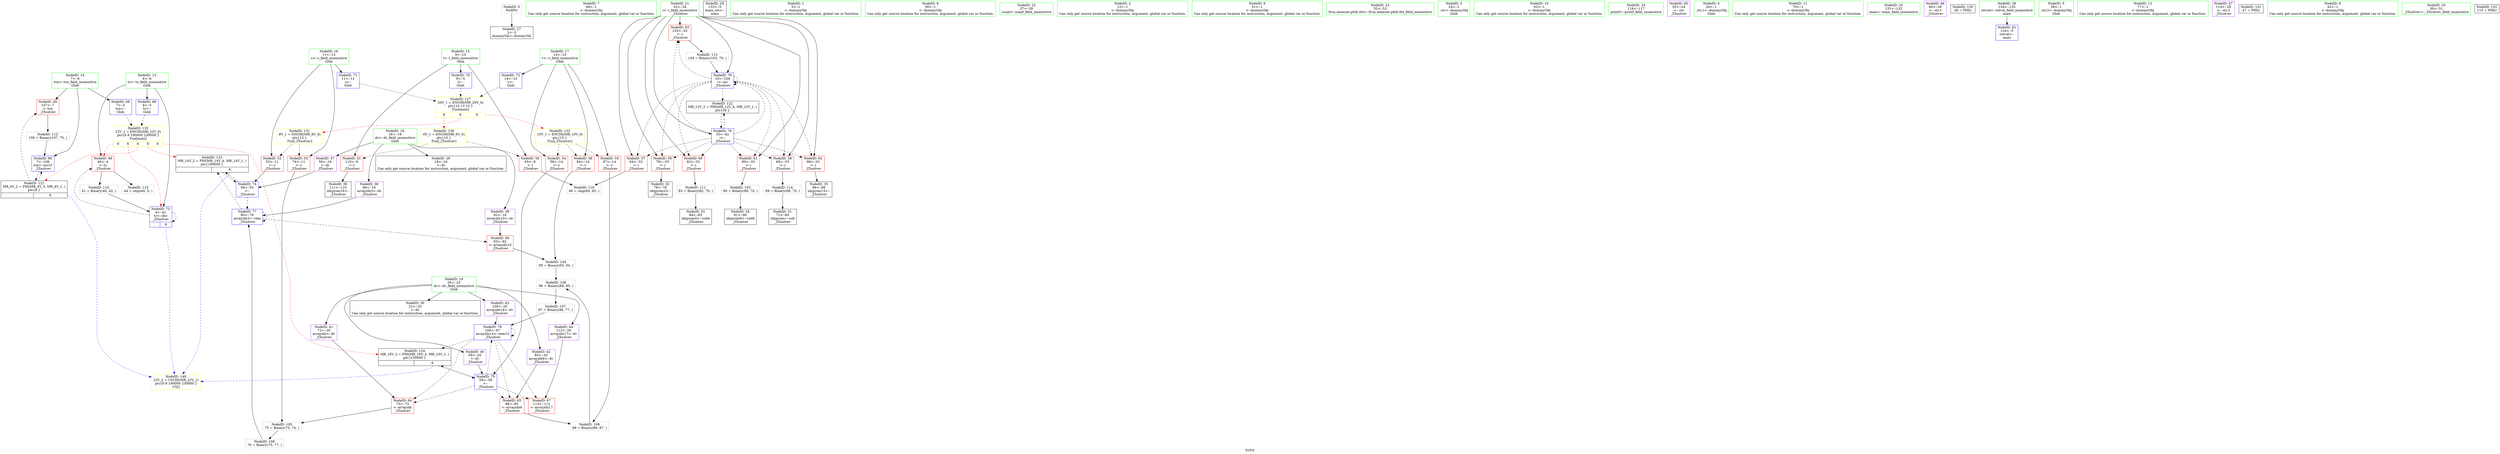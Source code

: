 digraph "SVFG" {
	label="SVFG";

	Node0x5630b1755fc0 [shape=record,color=grey,label="{NodeID: 0\nNullPtr}"];
	Node0x5630b1755fc0 -> Node0x5630b176a2e0[style=solid];
	Node0x5630b1769050 [shape=record,color=green,label="{NodeID: 7\n49\<--1\n\<--dummyObj\nCan only get source location for instruction, argument, global var or function.}"];
	Node0x5630b1769640 [shape=record,color=green,label="{NodeID: 14\n7\<--8\ntcn\<--tcn_field_insensitive\nGlob }"];
	Node0x5630b1769640 -> Node0x5630b176c570[style=solid];
	Node0x5630b1769640 -> Node0x5630b176d5e0[style=solid];
	Node0x5630b1769640 -> Node0x5630b176df90[style=solid];
	Node0x5630b176bb20 [shape=record,color=grey,label="{NodeID: 104\n95 = Binary(93, 94, )\n}"];
	Node0x5630b176bb20 -> Node0x5630b1770120[style=solid];
	Node0x5630b1769d40 [shape=record,color=green,label="{NodeID: 21\n33\<--34\ni\<--i_field_insensitive\n_Z5solvev\n}"];
	Node0x5630b1769d40 -> Node0x5630b176cbf0[style=solid];
	Node0x5630b1769d40 -> Node0x5630b176ccc0[style=solid];
	Node0x5630b1769d40 -> Node0x5630b176cd90[style=solid];
	Node0x5630b1769d40 -> Node0x5630b176ce60[style=solid];
	Node0x5630b1769d40 -> Node0x5630b176cf30[style=solid];
	Node0x5630b1769d40 -> Node0x5630b176d000[style=solid];
	Node0x5630b1769d40 -> Node0x5630b176d0d0[style=solid];
	Node0x5630b1769d40 -> Node0x5630b176dc50[style=solid];
	Node0x5630b1769d40 -> Node0x5630b176dec0[style=solid];
	Node0x5630b17705a0 [shape=record,color=grey,label="{NodeID: 111\n83 = Binary(82, 70, )\n}"];
	Node0x5630b17705a0 -> Node0x5630b176a850[style=solid];
	Node0x5630b176a3e0 [shape=record,color=black,label="{NodeID: 28\n133\<--5\nmain_ret\<--\nmain\n}"];
	Node0x5630b176a9f0 [shape=record,color=black,label="{NodeID: 35\n99\<--98\nidxprom13\<--\n_Z5solvev\n}"];
	Node0x5630b1776f80 [shape=record,color=yellow,style=double,label="{NodeID: 125\n22V_1 = ENCHI(MR_22V_0)\npts\{6 8 190000 230000 \}\nFun[main]|{<s0>6|<s1>6|<s2>6|<s3>6|<s4>6}}"];
	Node0x5630b1776f80:s0 -> Node0x5630b176c4a0[style=dashed,color=red];
	Node0x5630b1776f80:s1 -> Node0x5630b176d9e0[style=dashed,color=red];
	Node0x5630b1776f80:s2 -> Node0x5630b1775b80[style=dashed,color=red];
	Node0x5630b1776f80:s3 -> Node0x5630b1776580[style=dashed,color=red];
	Node0x5630b1776f80:s4 -> Node0x5630b1776a80[style=dashed,color=red];
	Node0x5630b176afa0 [shape=record,color=purple,label="{NodeID: 42\n85\<--20\narrayidx6\<--dv\n_Z5solvev\n}"];
	Node0x5630b176afa0 -> Node0x5630b176d270[style=solid];
	Node0x5630b1778070 [shape=record,color=yellow,style=double,label="{NodeID: 132\n10V_1 = ENCHI(MR_10V_0)\npts\{15 \}\nFun[_Z5solvev]}"];
	Node0x5630b1778070 -> Node0x5630b176c980[style=dashed];
	Node0x5630b1778070 -> Node0x5630b176ca50[style=dashed];
	Node0x5630b1778070 -> Node0x5630b176cb20[style=dashed];
	Node0x5630b176c570 [shape=record,color=red,label="{NodeID: 49\n107\<--7\n\<--tcn\n_Z5solvev\n}"];
	Node0x5630b176c570 -> Node0x5630b1770720[style=solid];
	Node0x5630b176cb20 [shape=record,color=red,label="{NodeID: 56\n94\<--14\n\<--v\n_Z5solvev\n}"];
	Node0x5630b176cb20 -> Node0x5630b176bb20[style=solid];
	Node0x5630b176d0d0 [shape=record,color=red,label="{NodeID: 63\n103\<--33\n\<--i\n_Z5solvev\n}"];
	Node0x5630b176d0d0 -> Node0x5630b17708a0[style=solid];
	Node0x5630b176d6e0 [shape=record,color=blue,label="{NodeID: 70\n9\<--5\nl\<--\nGlob }"];
	Node0x5630b176d6e0 -> Node0x5630b1777be0[style=dashed];
	Node0x5630b176dd20 [shape=record,color=blue,label="{NodeID: 77\n80\<--76\narrayidx3\<--rem\n_Z5solvev\n}"];
	Node0x5630b176dd20 -> Node0x5630b176d340[style=dashed];
	Node0x5630b176dd20 -> Node0x5630b176dd20[style=dashed];
	Node0x5630b176dd20 -> Node0x5630b1776580[style=dashed];
	Node0x5630b1768290 [shape=record,color=green,label="{NodeID: 1\n5\<--1\n\<--dummyObj\nCan only get source location for instruction, argument, global var or function.}"];
	Node0x5630b17690e0 [shape=record,color=green,label="{NodeID: 8\n50\<--1\n\<--dummyObj\nCan only get source location for instruction, argument, global var or function.}"];
	Node0x5630b1769740 [shape=record,color=green,label="{NodeID: 15\n9\<--10\nl\<--l_field_insensitive\nGlob }"];
	Node0x5630b1769740 -> Node0x5630b176c640[style=solid];
	Node0x5630b1769740 -> Node0x5630b176c710[style=solid];
	Node0x5630b1769740 -> Node0x5630b176d6e0[style=solid];
	Node0x5630b176fca0 [shape=record,color=grey,label="{NodeID: 105\n75 = Binary(73, 74, )\n}"];
	Node0x5630b176fca0 -> Node0x5630b176fe20[style=solid];
	Node0x5630b1769e10 [shape=record,color=green,label="{NodeID: 22\n37\<--38\nscanf\<--scanf_field_insensitive\n}"];
	Node0x5630b1770720 [shape=record,color=grey,label="{NodeID: 112\n108 = Binary(107, 70, )\n}"];
	Node0x5630b1770720 -> Node0x5630b176df90[style=solid];
	Node0x5630b176a4b0 [shape=record,color=black,label="{NodeID: 29\n18\<--16\n\<--dc\nCan only get source location for instruction, argument, global var or function.}"];
	Node0x5630b176aac0 [shape=record,color=black,label="{NodeID: 36\n111\<--110\nidxprom16\<--\n_Z5solvev\n}"];
	Node0x5630b176b070 [shape=record,color=purple,label="{NodeID: 43\n100\<--20\narrayidx14\<--dv\n_Z5solvev\n}"];
	Node0x5630b176b070 -> Node0x5630b176ddf0[style=solid];
	Node0x5630b176c640 [shape=record,color=red,label="{NodeID: 50\n65\<--9\n\<--l\n_Z5solvev\n}"];
	Node0x5630b176c640 -> Node0x5630b1770d20[style=solid];
	Node0x5630b176cbf0 [shape=record,color=red,label="{NodeID: 57\n64\<--33\n\<--i\n_Z5solvev\n}"];
	Node0x5630b176cbf0 -> Node0x5630b1770d20[style=solid];
	Node0x5630b176d1a0 [shape=record,color=red,label="{NodeID: 64\n73\<--72\n\<--arrayidx\n_Z5solvev\n}"];
	Node0x5630b176d1a0 -> Node0x5630b176fca0[style=solid];
	Node0x5630b176d7e0 [shape=record,color=blue,label="{NodeID: 71\n11\<--12\nc\<--\nGlob }"];
	Node0x5630b176d7e0 -> Node0x5630b1777be0[style=dashed];
	Node0x5630b176ddf0 [shape=record,color=blue,label="{NodeID: 78\n100\<--97\narrayidx14\<--rem12\n_Z5solvev\n}"];
	Node0x5630b176ddf0 -> Node0x5630b176d1a0[style=dashed];
	Node0x5630b176ddf0 -> Node0x5630b176d270[style=dashed];
	Node0x5630b176ddf0 -> Node0x5630b176d410[style=dashed];
	Node0x5630b176ddf0 -> Node0x5630b176ddf0[style=dashed];
	Node0x5630b176ddf0 -> Node0x5630b1776a80[style=dashed];
	Node0x5630b1768320 [shape=record,color=green,label="{NodeID: 2\n12\<--1\n\<--dummyObj\nCan only get source location for instruction, argument, global var or function.}"];
	Node0x5630b1769170 [shape=record,color=green,label="{NodeID: 9\n51\<--1\n\<--dummyObj\nCan only get source location for instruction, argument, global var or function.}"];
	Node0x5630b1769840 [shape=record,color=green,label="{NodeID: 16\n11\<--13\nc\<--c_field_insensitive\nGlob }"];
	Node0x5630b1769840 -> Node0x5630b176c7e0[style=solid];
	Node0x5630b1769840 -> Node0x5630b176c8b0[style=solid];
	Node0x5630b1769840 -> Node0x5630b176d7e0[style=solid];
	Node0x5630b176fe20 [shape=record,color=grey,label="{NodeID: 106\n76 = Binary(75, 77, )\n}"];
	Node0x5630b176fe20 -> Node0x5630b176dd20[style=solid];
	Node0x5630b1769f10 [shape=record,color=green,label="{NodeID: 23\n52\<--53\nllvm.memset.p0i8.i64\<--llvm.memset.p0i8.i64_field_insensitive\n}"];
	Node0x5630b17708a0 [shape=record,color=grey,label="{NodeID: 113\n104 = Binary(103, 70, )\n}"];
	Node0x5630b17708a0 -> Node0x5630b176dec0[style=solid];
	Node0x5630b176a5b0 [shape=record,color=black,label="{NodeID: 30\n22\<--20\n\<--dv\nCan only get source location for instruction, argument, global var or function.}"];
	Node0x5630b176ab90 [shape=record,color=purple,label="{NodeID: 37\n56\<--16\n\<--dc\n_Z5solvev\n}"];
	Node0x5630b176ab90 -> Node0x5630b176dab0[style=solid];
	Node0x5630b1777be0 [shape=record,color=yellow,style=double,label="{NodeID: 127\n20V_1 = ENCHI(MR_20V_0)\npts\{10 13 15 \}\nFun[main]|{<s0>6|<s1>6|<s2>6}}"];
	Node0x5630b1777be0:s0 -> Node0x5630b1777eb0[style=dashed,color=red];
	Node0x5630b1777be0:s1 -> Node0x5630b1777f90[style=dashed,color=red];
	Node0x5630b1777be0:s2 -> Node0x5630b1778070[style=dashed,color=red];
	Node0x5630b176b140 [shape=record,color=purple,label="{NodeID: 44\n112\<--20\narrayidx17\<--dv\n_Z5solvev\n}"];
	Node0x5630b176b140 -> Node0x5630b176d410[style=solid];
	Node0x5630b176c710 [shape=record,color=red,label="{NodeID: 51\n110\<--9\n\<--l\n_Z5solvev\n}"];
	Node0x5630b176c710 -> Node0x5630b176aac0[style=solid];
	Node0x5630b176ccc0 [shape=record,color=red,label="{NodeID: 58\n68\<--33\n\<--i\n_Z5solvev\n}"];
	Node0x5630b176ccc0 -> Node0x5630b1770a20[style=solid];
	Node0x5630b176d270 [shape=record,color=red,label="{NodeID: 65\n86\<--85\n\<--arrayidx6\n_Z5solvev\n}"];
	Node0x5630b176d270 -> Node0x5630b17702a0[style=solid];
	Node0x5630b176d8e0 [shape=record,color=blue,label="{NodeID: 72\n14\<--12\nv\<--\nGlob }"];
	Node0x5630b176d8e0 -> Node0x5630b1777be0[style=dashed];
	Node0x5630b176dec0 [shape=record,color=blue,label="{NodeID: 79\n33\<--104\ni\<--inc\n_Z5solvev\n}"];
	Node0x5630b176dec0 -> Node0x5630b176cbf0[style=dashed];
	Node0x5630b176dec0 -> Node0x5630b176ccc0[style=dashed];
	Node0x5630b176dec0 -> Node0x5630b176cd90[style=dashed];
	Node0x5630b176dec0 -> Node0x5630b176ce60[style=dashed];
	Node0x5630b176dec0 -> Node0x5630b176cf30[style=dashed];
	Node0x5630b176dec0 -> Node0x5630b176d000[style=dashed];
	Node0x5630b176dec0 -> Node0x5630b176d0d0[style=dashed];
	Node0x5630b176dec0 -> Node0x5630b176dec0[style=dashed];
	Node0x5630b176dec0 -> Node0x5630b1776080[style=dashed];
	Node0x5630b17685d0 [shape=record,color=green,label="{NodeID: 3\n24\<--1\n.str\<--dummyObj\nGlob }"];
	Node0x5630b1769240 [shape=record,color=green,label="{NodeID: 10\n62\<--1\n\<--dummyObj\nCan only get source location for instruction, argument, global var or function.}"];
	Node0x5630b1769940 [shape=record,color=green,label="{NodeID: 17\n14\<--15\nv\<--v_field_insensitive\nGlob }"];
	Node0x5630b1769940 -> Node0x5630b176c980[style=solid];
	Node0x5630b1769940 -> Node0x5630b176ca50[style=solid];
	Node0x5630b1769940 -> Node0x5630b176cb20[style=solid];
	Node0x5630b1769940 -> Node0x5630b176d8e0[style=solid];
	Node0x5630b176ffa0 [shape=record,color=grey,label="{NodeID: 107\n97 = Binary(96, 77, )\n}"];
	Node0x5630b176ffa0 -> Node0x5630b176ddf0[style=solid];
	Node0x5630b176a010 [shape=record,color=green,label="{NodeID: 24\n116\<--117\nprintf\<--printf_field_insensitive\n}"];
	Node0x5630b1770a20 [shape=record,color=grey,label="{NodeID: 114\n69 = Binary(68, 70, )\n}"];
	Node0x5630b1770a20 -> Node0x5630b176a6b0[style=solid];
	Node0x5630b176a6b0 [shape=record,color=black,label="{NodeID: 31\n71\<--69\nidxprom\<--sub\n_Z5solvev\n}"];
	Node0x5630b1775b80 [shape=record,color=black,label="{NodeID: 121\nMR_4V_2 = PHI(MR_4V_3, MR_4V_1, )\npts\{8 \}\n|{|<s2>6}}"];
	Node0x5630b1775b80 -> Node0x5630b176c570[style=dashed];
	Node0x5630b1775b80 -> Node0x5630b176df90[style=dashed];
	Node0x5630b1775b80:s2 -> Node0x5630b1779b00[style=dashed,color=blue];
	Node0x5630b176ac60 [shape=record,color=purple,label="{NodeID: 38\n80\<--16\narrayidx3\<--dc\n_Z5solvev\n}"];
	Node0x5630b176ac60 -> Node0x5630b176dd20[style=solid];
	Node0x5630b176b210 [shape=record,color=purple,label="{NodeID: 45\n35\<--24\n\<--.str\n_Z5solvev\n}"];
	Node0x5630b176c7e0 [shape=record,color=red,label="{NodeID: 52\n55\<--11\n\<--c\n_Z5solvev\n}"];
	Node0x5630b176c7e0 -> Node0x5630b176dab0[style=solid];
	Node0x5630b176cd90 [shape=record,color=red,label="{NodeID: 59\n78\<--33\n\<--i\n_Z5solvev\n}"];
	Node0x5630b176cd90 -> Node0x5630b176a780[style=solid];
	Node0x5630b1779b00 [shape=record,color=yellow,style=double,label="{NodeID: 149\n22V_2 = CSCHI(MR_22V_1)\npts\{6 8 190000 230000 \}\nCS[]}"];
	Node0x5630b176d340 [shape=record,color=red,label="{NodeID: 66\n93\<--92\n\<--arrayidx10\n_Z5solvev\n}"];
	Node0x5630b176d340 -> Node0x5630b176bb20[style=solid];
	Node0x5630b176d9e0 [shape=record,color=blue,label="{NodeID: 73\n4\<--41\ntc\<--dec\n_Z5solvev\n|{|<s2>6}}"];
	Node0x5630b176d9e0 -> Node0x5630b176c4a0[style=dashed];
	Node0x5630b176d9e0 -> Node0x5630b176d9e0[style=dashed];
	Node0x5630b176d9e0:s2 -> Node0x5630b1779b00[style=dashed,color=blue];
	Node0x5630b176df90 [shape=record,color=blue,label="{NodeID: 80\n7\<--108\ntcn\<--inc15\n_Z5solvev\n}"];
	Node0x5630b176df90 -> Node0x5630b1775b80[style=dashed];
	Node0x5630b1768660 [shape=record,color=green,label="{NodeID: 4\n26\<--1\n.str.1\<--dummyObj\nGlob }"];
	Node0x5630b1769340 [shape=record,color=green,label="{NodeID: 11\n70\<--1\n\<--dummyObj\nCan only get source location for instruction, argument, global var or function.}"];
	Node0x5630b1769a40 [shape=record,color=green,label="{NodeID: 18\n16\<--19\ndc\<--dc_field_insensitive\nGlob }"];
	Node0x5630b1769a40 -> Node0x5630b176a4b0[style=solid];
	Node0x5630b1769a40 -> Node0x5630b176ab90[style=solid];
	Node0x5630b1769a40 -> Node0x5630b176ac60[style=solid];
	Node0x5630b1769a40 -> Node0x5630b176ad30[style=solid];
	Node0x5630b1770120 [shape=record,color=grey,label="{NodeID: 108\n96 = Binary(88, 95, )\n}"];
	Node0x5630b1770120 -> Node0x5630b176ffa0[style=solid];
	Node0x5630b176a110 [shape=record,color=green,label="{NodeID: 25\n131\<--132\nmain\<--main_field_insensitive\n}"];
	Node0x5630b1770ba0 [shape=record,color=grey,label="{NodeID: 115\n44 = cmp(40, 5, )\n}"];
	Node0x5630b176a780 [shape=record,color=black,label="{NodeID: 32\n79\<--78\nidxprom2\<--\n_Z5solvev\n}"];
	Node0x5630b1776080 [shape=record,color=black,label="{NodeID: 122\nMR_12V_2 = PHI(MR_12V_4, MR_12V_1, )\npts\{34 \}\n}"];
	Node0x5630b1776080 -> Node0x5630b176dc50[style=dashed];
	Node0x5630b176ad30 [shape=record,color=purple,label="{NodeID: 39\n92\<--16\narrayidx10\<--dc\n_Z5solvev\n}"];
	Node0x5630b176ad30 -> Node0x5630b176d340[style=solid];
	Node0x5630b176b2e0 [shape=record,color=purple,label="{NodeID: 46\n46\<--26\n\<--.str.1\n_Z5solvev\n}"];
	Node0x5630b176c8b0 [shape=record,color=red,label="{NodeID: 53\n74\<--11\n\<--c\n_Z5solvev\n}"];
	Node0x5630b176c8b0 -> Node0x5630b176fca0[style=solid];
	Node0x5630b176ce60 [shape=record,color=red,label="{NodeID: 60\n82\<--33\n\<--i\n_Z5solvev\n}"];
	Node0x5630b176ce60 -> Node0x5630b17705a0[style=solid];
	Node0x5630b177f4c0 [shape=record,color=black,label="{NodeID: 150\n36 = PHI()\n}"];
	Node0x5630b176d410 [shape=record,color=red,label="{NodeID: 67\n113\<--112\n\<--arrayidx17\n_Z5solvev\n}"];
	Node0x5630b176dab0 [shape=record,color=blue,label="{NodeID: 74\n56\<--55\n\<--\n_Z5solvev\n}"];
	Node0x5630b176dab0 -> Node0x5630b176dd20[style=dashed];
	Node0x5630b176dab0 -> Node0x5630b1776580[style=dashed];
	Node0x5630b176e060 [shape=record,color=blue,label="{NodeID: 81\n134\<--5\nretval\<--\nmain\n}"];
	Node0x5630b17686f0 [shape=record,color=green,label="{NodeID: 5\n28\<--1\n.str.2\<--dummyObj\nGlob }"];
	Node0x5630b1769440 [shape=record,color=green,label="{NodeID: 12\n77\<--1\n\<--dummyObj\nCan only get source location for instruction, argument, global var or function.}"];
	Node0x5630b1769b40 [shape=record,color=green,label="{NodeID: 19\n20\<--23\ndv\<--dv_field_insensitive\nGlob }"];
	Node0x5630b1769b40 -> Node0x5630b176a5b0[style=solid];
	Node0x5630b1769b40 -> Node0x5630b176ae00[style=solid];
	Node0x5630b1769b40 -> Node0x5630b176aed0[style=solid];
	Node0x5630b1769b40 -> Node0x5630b176afa0[style=solid];
	Node0x5630b1769b40 -> Node0x5630b176b070[style=solid];
	Node0x5630b1769b40 -> Node0x5630b176b140[style=solid];
	Node0x5630b17702a0 [shape=record,color=grey,label="{NodeID: 109\n88 = Binary(86, 87, )\n}"];
	Node0x5630b17702a0 -> Node0x5630b1770120[style=solid];
	Node0x5630b176a210 [shape=record,color=green,label="{NodeID: 26\n134\<--135\nretval\<--retval_field_insensitive\nmain\n}"];
	Node0x5630b176a210 -> Node0x5630b176e060[style=solid];
	Node0x5630b1770d20 [shape=record,color=grey,label="{NodeID: 116\n66 = cmp(64, 65, )\n}"];
	Node0x5630b176a850 [shape=record,color=black,label="{NodeID: 33\n84\<--83\nidxprom5\<--sub4\n_Z5solvev\n}"];
	Node0x5630b1776580 [shape=record,color=black,label="{NodeID: 123\nMR_14V_2 = PHI(MR_14V_4, MR_14V_1, )\npts\{190000 \}\n|{|<s1>6}}"];
	Node0x5630b1776580 -> Node0x5630b176dab0[style=dashed];
	Node0x5630b1776580:s1 -> Node0x5630b1779b00[style=dashed,color=blue];
	Node0x5630b176ae00 [shape=record,color=purple,label="{NodeID: 40\n59\<--20\n\<--dv\n_Z5solvev\n}"];
	Node0x5630b176ae00 -> Node0x5630b176db80[style=solid];
	Node0x5630b1777eb0 [shape=record,color=yellow,style=double,label="{NodeID: 130\n6V_1 = ENCHI(MR_6V_0)\npts\{10 \}\nFun[_Z5solvev]}"];
	Node0x5630b1777eb0 -> Node0x5630b176c640[style=dashed];
	Node0x5630b1777eb0 -> Node0x5630b176c710[style=dashed];
	Node0x5630b176b3b0 [shape=record,color=purple,label="{NodeID: 47\n114\<--28\n\<--.str.2\n_Z5solvev\n}"];
	Node0x5630b176c980 [shape=record,color=red,label="{NodeID: 54\n58\<--14\n\<--v\n_Z5solvev\n}"];
	Node0x5630b176c980 -> Node0x5630b176db80[style=solid];
	Node0x5630b176cf30 [shape=record,color=red,label="{NodeID: 61\n89\<--33\n\<--i\n_Z5solvev\n}"];
	Node0x5630b176cf30 -> Node0x5630b176b9a0[style=solid];
	Node0x5630b177f5c0 [shape=record,color=black,label="{NodeID: 151\n47 = PHI()\n}"];
	Node0x5630b176d4e0 [shape=record,color=blue,label="{NodeID: 68\n4\<--5\ntc\<--\nGlob }"];
	Node0x5630b176d4e0 -> Node0x5630b1776f80[style=dashed];
	Node0x5630b176db80 [shape=record,color=blue,label="{NodeID: 75\n59\<--58\n\<--\n_Z5solvev\n}"];
	Node0x5630b176db80 -> Node0x5630b176d1a0[style=dashed];
	Node0x5630b176db80 -> Node0x5630b176d270[style=dashed];
	Node0x5630b176db80 -> Node0x5630b176d410[style=dashed];
	Node0x5630b176db80 -> Node0x5630b176ddf0[style=dashed];
	Node0x5630b176db80 -> Node0x5630b1776a80[style=dashed];
	Node0x5630b1768fc0 [shape=record,color=green,label="{NodeID: 6\n42\<--1\n\<--dummyObj\nCan only get source location for instruction, argument, global var or function.}"];
	Node0x5630b1769540 [shape=record,color=green,label="{NodeID: 13\n4\<--6\ntc\<--tc_field_insensitive\nGlob }"];
	Node0x5630b1769540 -> Node0x5630b176c4a0[style=solid];
	Node0x5630b1769540 -> Node0x5630b176d4e0[style=solid];
	Node0x5630b1769540 -> Node0x5630b176d9e0[style=solid];
	Node0x5630b176b9a0 [shape=record,color=grey,label="{NodeID: 103\n90 = Binary(89, 70, )\n}"];
	Node0x5630b176b9a0 -> Node0x5630b176a920[style=solid];
	Node0x5630b1769c40 [shape=record,color=green,label="{NodeID: 20\n30\<--31\n_Z5solvev\<--_Z5solvev_field_insensitive\n}"];
	Node0x5630b1770420 [shape=record,color=grey,label="{NodeID: 110\n41 = Binary(40, 42, )\n}"];
	Node0x5630b1770420 -> Node0x5630b176d9e0[style=solid];
	Node0x5630b176a2e0 [shape=record,color=black,label="{NodeID: 27\n2\<--3\ndummyVal\<--dummyVal\n}"];
	Node0x5630b176a920 [shape=record,color=black,label="{NodeID: 34\n91\<--90\nidxprom9\<--sub8\n_Z5solvev\n}"];
	Node0x5630b1776a80 [shape=record,color=black,label="{NodeID: 124\nMR_16V_2 = PHI(MR_16V_4, MR_16V_1, )\npts\{230000 \}\n|{|<s1>6}}"];
	Node0x5630b1776a80 -> Node0x5630b176db80[style=dashed];
	Node0x5630b1776a80:s1 -> Node0x5630b1779b00[style=dashed,color=blue];
	Node0x5630b176aed0 [shape=record,color=purple,label="{NodeID: 41\n72\<--20\narrayidx\<--dv\n_Z5solvev\n}"];
	Node0x5630b176aed0 -> Node0x5630b176d1a0[style=solid];
	Node0x5630b1777f90 [shape=record,color=yellow,style=double,label="{NodeID: 131\n8V_1 = ENCHI(MR_8V_0)\npts\{13 \}\nFun[_Z5solvev]}"];
	Node0x5630b1777f90 -> Node0x5630b176c7e0[style=dashed];
	Node0x5630b1777f90 -> Node0x5630b176c8b0[style=dashed];
	Node0x5630b176c4a0 [shape=record,color=red,label="{NodeID: 48\n40\<--4\n\<--tc\n_Z5solvev\n}"];
	Node0x5630b176c4a0 -> Node0x5630b1770420[style=solid];
	Node0x5630b176c4a0 -> Node0x5630b1770ba0[style=solid];
	Node0x5630b176ca50 [shape=record,color=red,label="{NodeID: 55\n87\<--14\n\<--v\n_Z5solvev\n}"];
	Node0x5630b176ca50 -> Node0x5630b17702a0[style=solid];
	Node0x5630b176d000 [shape=record,color=red,label="{NodeID: 62\n98\<--33\n\<--i\n_Z5solvev\n}"];
	Node0x5630b176d000 -> Node0x5630b176a9f0[style=solid];
	Node0x5630b177f6c0 [shape=record,color=black,label="{NodeID: 152\n115 = PHI()\n}"];
	Node0x5630b176d5e0 [shape=record,color=blue,label="{NodeID: 69\n7\<--5\ntcn\<--\nGlob }"];
	Node0x5630b176d5e0 -> Node0x5630b1776f80[style=dashed];
	Node0x5630b176dc50 [shape=record,color=blue,label="{NodeID: 76\n33\<--62\ni\<--\n_Z5solvev\n}"];
	Node0x5630b176dc50 -> Node0x5630b176cbf0[style=dashed];
	Node0x5630b176dc50 -> Node0x5630b176ccc0[style=dashed];
	Node0x5630b176dc50 -> Node0x5630b176cd90[style=dashed];
	Node0x5630b176dc50 -> Node0x5630b176ce60[style=dashed];
	Node0x5630b176dc50 -> Node0x5630b176cf30[style=dashed];
	Node0x5630b176dc50 -> Node0x5630b176d000[style=dashed];
	Node0x5630b176dc50 -> Node0x5630b176d0d0[style=dashed];
	Node0x5630b176dc50 -> Node0x5630b176dec0[style=dashed];
	Node0x5630b176dc50 -> Node0x5630b1776080[style=dashed];
}
